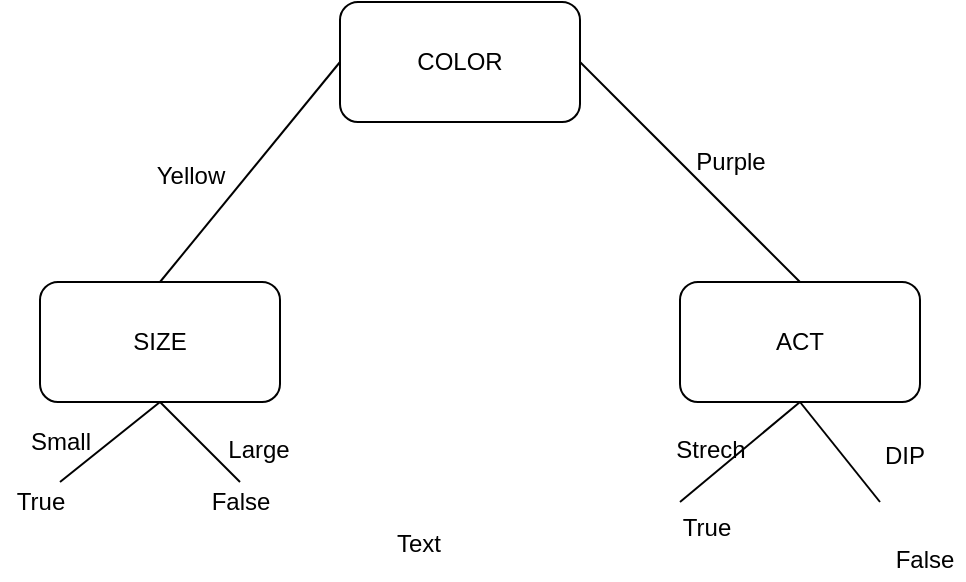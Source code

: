 <mxfile version="13.0.1" type="device"><diagram id="p035mt1KW7uyTdeiN7tY" name="Page-1"><mxGraphModel dx="868" dy="482" grid="1" gridSize="10" guides="1" tooltips="1" connect="1" arrows="1" fold="1" page="1" pageScale="1" pageWidth="827" pageHeight="1169" math="0" shadow="0"><root><mxCell id="0"/><mxCell id="1" parent="0"/><mxCell id="W3C4kuqOVi31bUDa3exz-1" value="COLOR" style="rounded=1;whiteSpace=wrap;html=1;" vertex="1" parent="1"><mxGeometry x="310" y="40" width="120" height="60" as="geometry"/></mxCell><mxCell id="W3C4kuqOVi31bUDa3exz-2" value="SIZE" style="rounded=1;whiteSpace=wrap;html=1;" vertex="1" parent="1"><mxGeometry x="160" y="180" width="120" height="60" as="geometry"/></mxCell><mxCell id="W3C4kuqOVi31bUDa3exz-3" value="ACT" style="rounded=1;whiteSpace=wrap;html=1;" vertex="1" parent="1"><mxGeometry x="480" y="180" width="120" height="60" as="geometry"/></mxCell><mxCell id="W3C4kuqOVi31bUDa3exz-7" value="" style="endArrow=none;html=1;entryX=0;entryY=0.5;entryDx=0;entryDy=0;exitX=0.5;exitY=0;exitDx=0;exitDy=0;" edge="1" parent="1" source="W3C4kuqOVi31bUDa3exz-2" target="W3C4kuqOVi31bUDa3exz-1"><mxGeometry width="50" height="50" relative="1" as="geometry"><mxPoint x="390" y="280" as="sourcePoint"/><mxPoint x="440" y="230" as="targetPoint"/></mxGeometry></mxCell><mxCell id="W3C4kuqOVi31bUDa3exz-8" value="" style="endArrow=none;html=1;entryX=1;entryY=0.5;entryDx=0;entryDy=0;exitX=0.5;exitY=0;exitDx=0;exitDy=0;" edge="1" parent="1" source="W3C4kuqOVi31bUDa3exz-3" target="W3C4kuqOVi31bUDa3exz-1"><mxGeometry width="50" height="50" relative="1" as="geometry"><mxPoint x="230" y="190" as="sourcePoint"/><mxPoint x="320" y="80" as="targetPoint"/></mxGeometry></mxCell><mxCell id="W3C4kuqOVi31bUDa3exz-10" value="" style="endArrow=none;html=1;entryX=0.5;entryY=1;entryDx=0;entryDy=0;" edge="1" parent="1" target="W3C4kuqOVi31bUDa3exz-2"><mxGeometry width="50" height="50" relative="1" as="geometry"><mxPoint x="170" y="280" as="sourcePoint"/><mxPoint x="440" y="230" as="targetPoint"/></mxGeometry></mxCell><mxCell id="W3C4kuqOVi31bUDa3exz-11" value="" style="endArrow=none;html=1;" edge="1" parent="1"><mxGeometry width="50" height="50" relative="1" as="geometry"><mxPoint x="220" y="240" as="sourcePoint"/><mxPoint x="260" y="280" as="targetPoint"/></mxGeometry></mxCell><mxCell id="W3C4kuqOVi31bUDa3exz-12" value="True" style="text;html=1;align=center;verticalAlign=middle;resizable=0;points=[];autosize=1;" vertex="1" parent="1"><mxGeometry x="140" y="280" width="40" height="20" as="geometry"/></mxCell><mxCell id="W3C4kuqOVi31bUDa3exz-13" value="Small" style="text;html=1;align=center;verticalAlign=middle;resizable=0;points=[];autosize=1;" vertex="1" parent="1"><mxGeometry x="145" y="250" width="50" height="20" as="geometry"/></mxCell><mxCell id="W3C4kuqOVi31bUDa3exz-14" value="False" style="text;html=1;align=center;verticalAlign=middle;resizable=0;points=[];autosize=1;" vertex="1" parent="1"><mxGeometry x="240" y="280" width="40" height="20" as="geometry"/></mxCell><mxCell id="W3C4kuqOVi31bUDa3exz-15" value="Large" style="text;html=1;align=center;verticalAlign=middle;resizable=0;points=[];autosize=1;" vertex="1" parent="1"><mxGeometry x="244" y="254" width="50" height="20" as="geometry"/></mxCell><mxCell id="W3C4kuqOVi31bUDa3exz-16" value="Yellow" style="text;html=1;align=center;verticalAlign=middle;resizable=0;points=[];autosize=1;" vertex="1" parent="1"><mxGeometry x="210" y="117" width="50" height="20" as="geometry"/></mxCell><mxCell id="W3C4kuqOVi31bUDa3exz-17" value="Purple" style="text;html=1;align=center;verticalAlign=middle;resizable=0;points=[];autosize=1;" vertex="1" parent="1"><mxGeometry x="480" y="110" width="50" height="20" as="geometry"/></mxCell><mxCell id="W3C4kuqOVi31bUDa3exz-18" value="Text" style="text;html=1;align=center;verticalAlign=middle;resizable=0;points=[];autosize=1;" vertex="1" parent="1"><mxGeometry x="329" y="301" width="40" height="20" as="geometry"/></mxCell><mxCell id="W3C4kuqOVi31bUDa3exz-26" value="" style="endArrow=none;html=1;entryX=0.5;entryY=1;entryDx=0;entryDy=0;" edge="1" parent="1" target="W3C4kuqOVi31bUDa3exz-3"><mxGeometry width="50" height="50" relative="1" as="geometry"><mxPoint x="480" y="290" as="sourcePoint"/><mxPoint x="440" y="230" as="targetPoint"/></mxGeometry></mxCell><mxCell id="W3C4kuqOVi31bUDa3exz-34" value="" style="endArrow=none;html=1;entryX=0.5;entryY=1;entryDx=0;entryDy=0;" edge="1" parent="1" target="W3C4kuqOVi31bUDa3exz-3"><mxGeometry width="50" height="50" relative="1" as="geometry"><mxPoint x="580" y="290" as="sourcePoint"/><mxPoint x="440" y="230" as="targetPoint"/></mxGeometry></mxCell><mxCell id="W3C4kuqOVi31bUDa3exz-35" value="DIP" style="text;html=1;align=center;verticalAlign=middle;resizable=0;points=[];autosize=1;" vertex="1" parent="1"><mxGeometry x="572" y="257" width="40" height="20" as="geometry"/></mxCell><mxCell id="W3C4kuqOVi31bUDa3exz-36" value="False" style="text;html=1;align=center;verticalAlign=middle;resizable=0;points=[];autosize=1;" vertex="1" parent="1"><mxGeometry x="582" y="309" width="40" height="20" as="geometry"/></mxCell><mxCell id="W3C4kuqOVi31bUDa3exz-37" value="Strech" style="text;html=1;align=center;verticalAlign=middle;resizable=0;points=[];autosize=1;" vertex="1" parent="1"><mxGeometry x="470" y="254" width="50" height="20" as="geometry"/></mxCell><mxCell id="W3C4kuqOVi31bUDa3exz-38" value="True" style="text;html=1;align=center;verticalAlign=middle;resizable=0;points=[];autosize=1;" vertex="1" parent="1"><mxGeometry x="473" y="293" width="40" height="20" as="geometry"/></mxCell></root></mxGraphModel></diagram></mxfile>